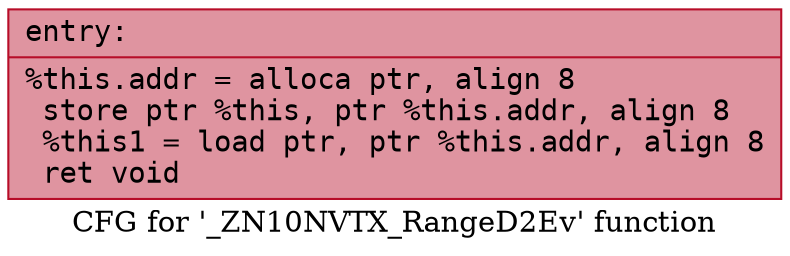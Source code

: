 digraph "CFG for '_ZN10NVTX_RangeD2Ev' function" {
	label="CFG for '_ZN10NVTX_RangeD2Ev' function";

	Node0x5650e438ab10 [shape=record,color="#b70d28ff", style=filled, fillcolor="#b70d2870" fontname="Courier",label="{entry:\l|  %this.addr = alloca ptr, align 8\l  store ptr %this, ptr %this.addr, align 8\l  %this1 = load ptr, ptr %this.addr, align 8\l  ret void\l}"];
}
